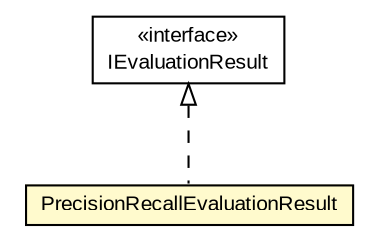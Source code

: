 #!/usr/local/bin/dot
#
# Class diagram 
# Generated by UMLGraph version R5_6-24-gf6e263 (http://www.umlgraph.org/)
#

digraph G {
	edge [fontname="arial",fontsize=10,labelfontname="arial",labelfontsize=10];
	node [fontname="arial",fontsize=10,shape=plaintext];
	nodesep=0.25;
	ranksep=0.5;
	// edu.arizona.biosemantics.semanticmarkup.eval.result.PrecisionRecallEvaluationResult
	c120017 [label=<<table title="edu.arizona.biosemantics.semanticmarkup.eval.result.PrecisionRecallEvaluationResult" border="0" cellborder="1" cellspacing="0" cellpadding="2" port="p" bgcolor="lemonChiffon" href="./PrecisionRecallEvaluationResult.html">
		<tr><td><table border="0" cellspacing="0" cellpadding="1">
<tr><td align="center" balign="center"> PrecisionRecallEvaluationResult </td></tr>
		</table></td></tr>
		</table>>, URL="./PrecisionRecallEvaluationResult.html", fontname="arial", fontcolor="black", fontsize=10.0];
	// edu.arizona.biosemantics.semanticmarkup.eval.result.IEvaluationResult
	c120019 [label=<<table title="edu.arizona.biosemantics.semanticmarkup.eval.result.IEvaluationResult" border="0" cellborder="1" cellspacing="0" cellpadding="2" port="p" href="./IEvaluationResult.html">
		<tr><td><table border="0" cellspacing="0" cellpadding="1">
<tr><td align="center" balign="center"> &#171;interface&#187; </td></tr>
<tr><td align="center" balign="center"> IEvaluationResult </td></tr>
		</table></td></tr>
		</table>>, URL="./IEvaluationResult.html", fontname="arial", fontcolor="black", fontsize=10.0];
	//edu.arizona.biosemantics.semanticmarkup.eval.result.PrecisionRecallEvaluationResult implements edu.arizona.biosemantics.semanticmarkup.eval.result.IEvaluationResult
	c120019:p -> c120017:p [dir=back,arrowtail=empty,style=dashed];
}

